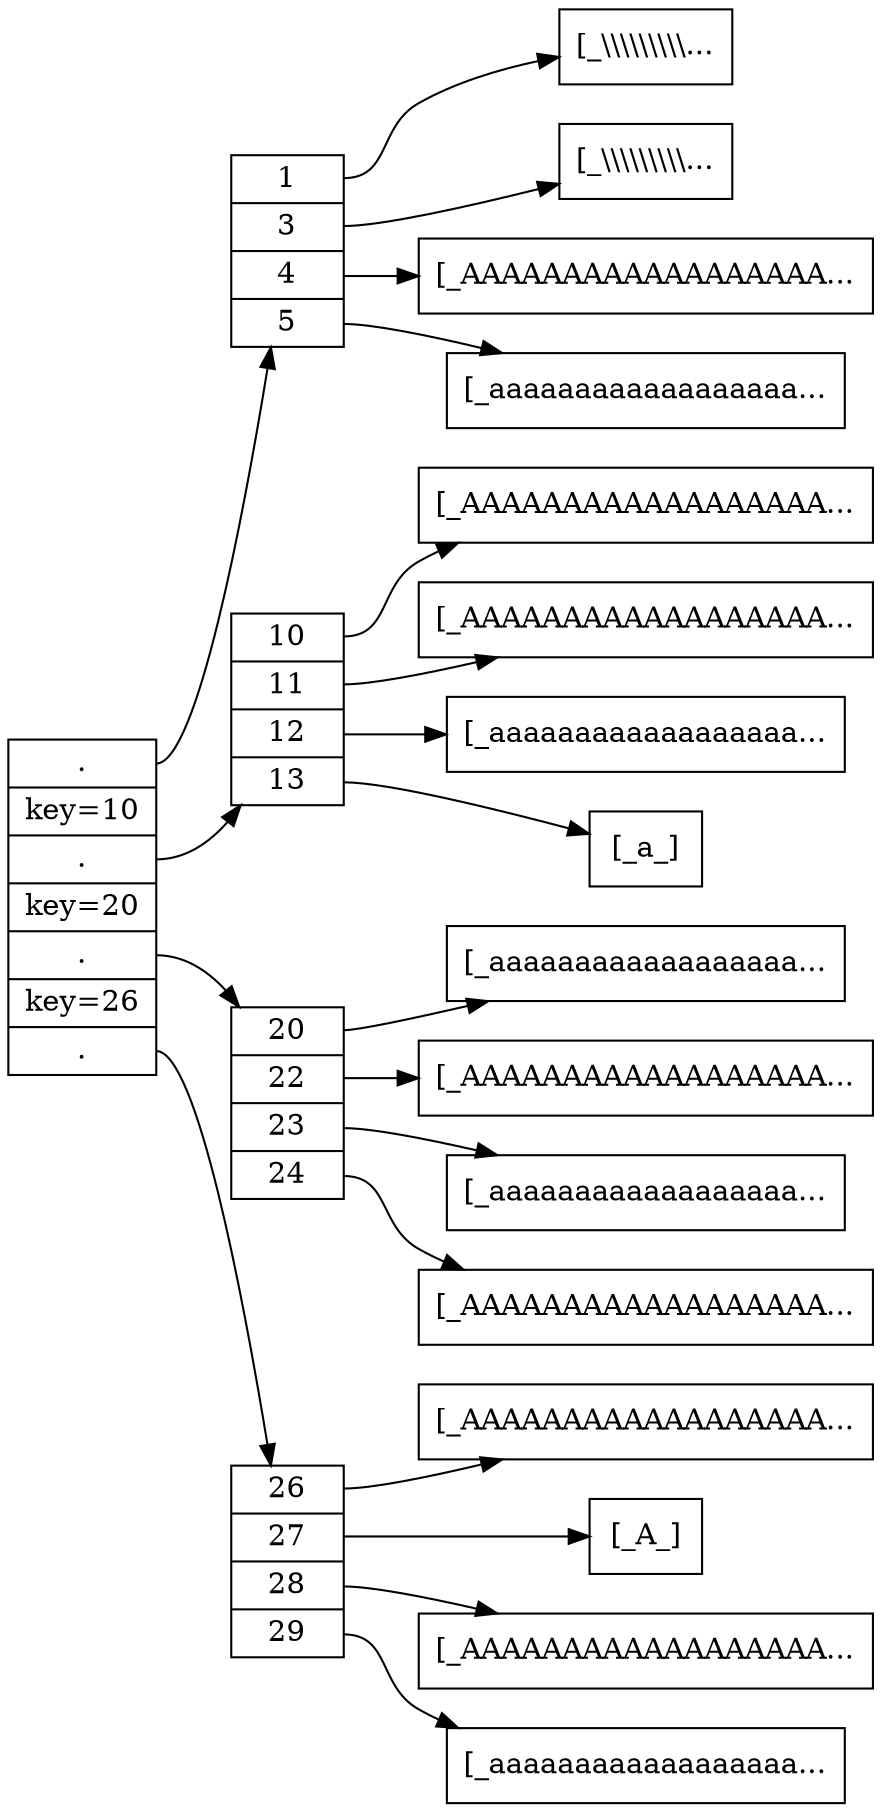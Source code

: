 digraph Database {
        node [ shape=record ]
        rankdir="LR";
        node_1[label="<v_0>1|<v_1>3|<v_2>4|<v_3>5"]
        node_1:v_0 -> value_1_v_0;
        value_1_v_0[label="[_\\\\\\\\\\\\\\\\\\..."]
        node_1:v_1 -> value_1_v_1;
        value_1_v_1[label="[_\\\\\\\\\\\\\\\\\\..."]
        node_1:v_2 -> value_1_v_2;
        value_1_v_2[label="[_AAAAAAAAAAAAAAAAAA..."]
        node_1:v_3 -> value_1_v_3;
        value_1_v_3[label="[_aaaaaaaaaaaaaaaaaa..."]

        node_2[label="<v_0>26|<v_1>27|<v_2>28|<v_3>29"]
        node_2:v_0 -> value_2_v_0;
        value_2_v_0[label="[_AAAAAAAAAAAAAAAAAA..."]
        node_2:v_1 -> value_2_v_1;
        value_2_v_1[label="[_A_]"]
        node_2:v_2 -> value_2_v_2;
        value_2_v_2[label="[_AAAAAAAAAAAAAAAAAA..."]
        node_2:v_3 -> value_2_v_3;
        value_2_v_3[label="[_aaaaaaaaaaaaaaaaaa..."]

        node_3[label="<e_0>.| key=10|<e_1>.|key=20|<e_2>.|key=26|<e_3>."]
        node_3:e_0 -> node_1;
        node_3:e_1 -> node_5;
        node_3:e_2 -> node_4;
        node_3:e_3 -> node_2;

        node_4[label="<v_0>20|<v_1>22|<v_2>23|<v_3>24"]
        node_4:v_0 -> value_4_v_0;
        value_4_v_0[label="[_aaaaaaaaaaaaaaaaaa..."]
        node_4:v_1 -> value_4_v_1;
        value_4_v_1[label="[_AAAAAAAAAAAAAAAAAA..."]
        node_4:v_2 -> value_4_v_2;
        value_4_v_2[label="[_aaaaaaaaaaaaaaaaaa..."]
        node_4:v_3 -> value_4_v_3;
        value_4_v_3[label="[_AAAAAAAAAAAAAAAAAA..."]

        node_5[label="<v_0>10|<v_1>11|<v_2>12|<v_3>13"]
        node_5:v_0 -> value_5_v_0;
        value_5_v_0[label="[_AAAAAAAAAAAAAAAAAA..."]
        node_5:v_1 -> value_5_v_1;
        value_5_v_1[label="[_AAAAAAAAAAAAAAAAAA..."]
        node_5:v_2 -> value_5_v_2;
        value_5_v_2[label="[_aaaaaaaaaaaaaaaaaa..."]
        node_5:v_3 -> value_5_v_3;
        value_5_v_3[label="[_a_]"]

}